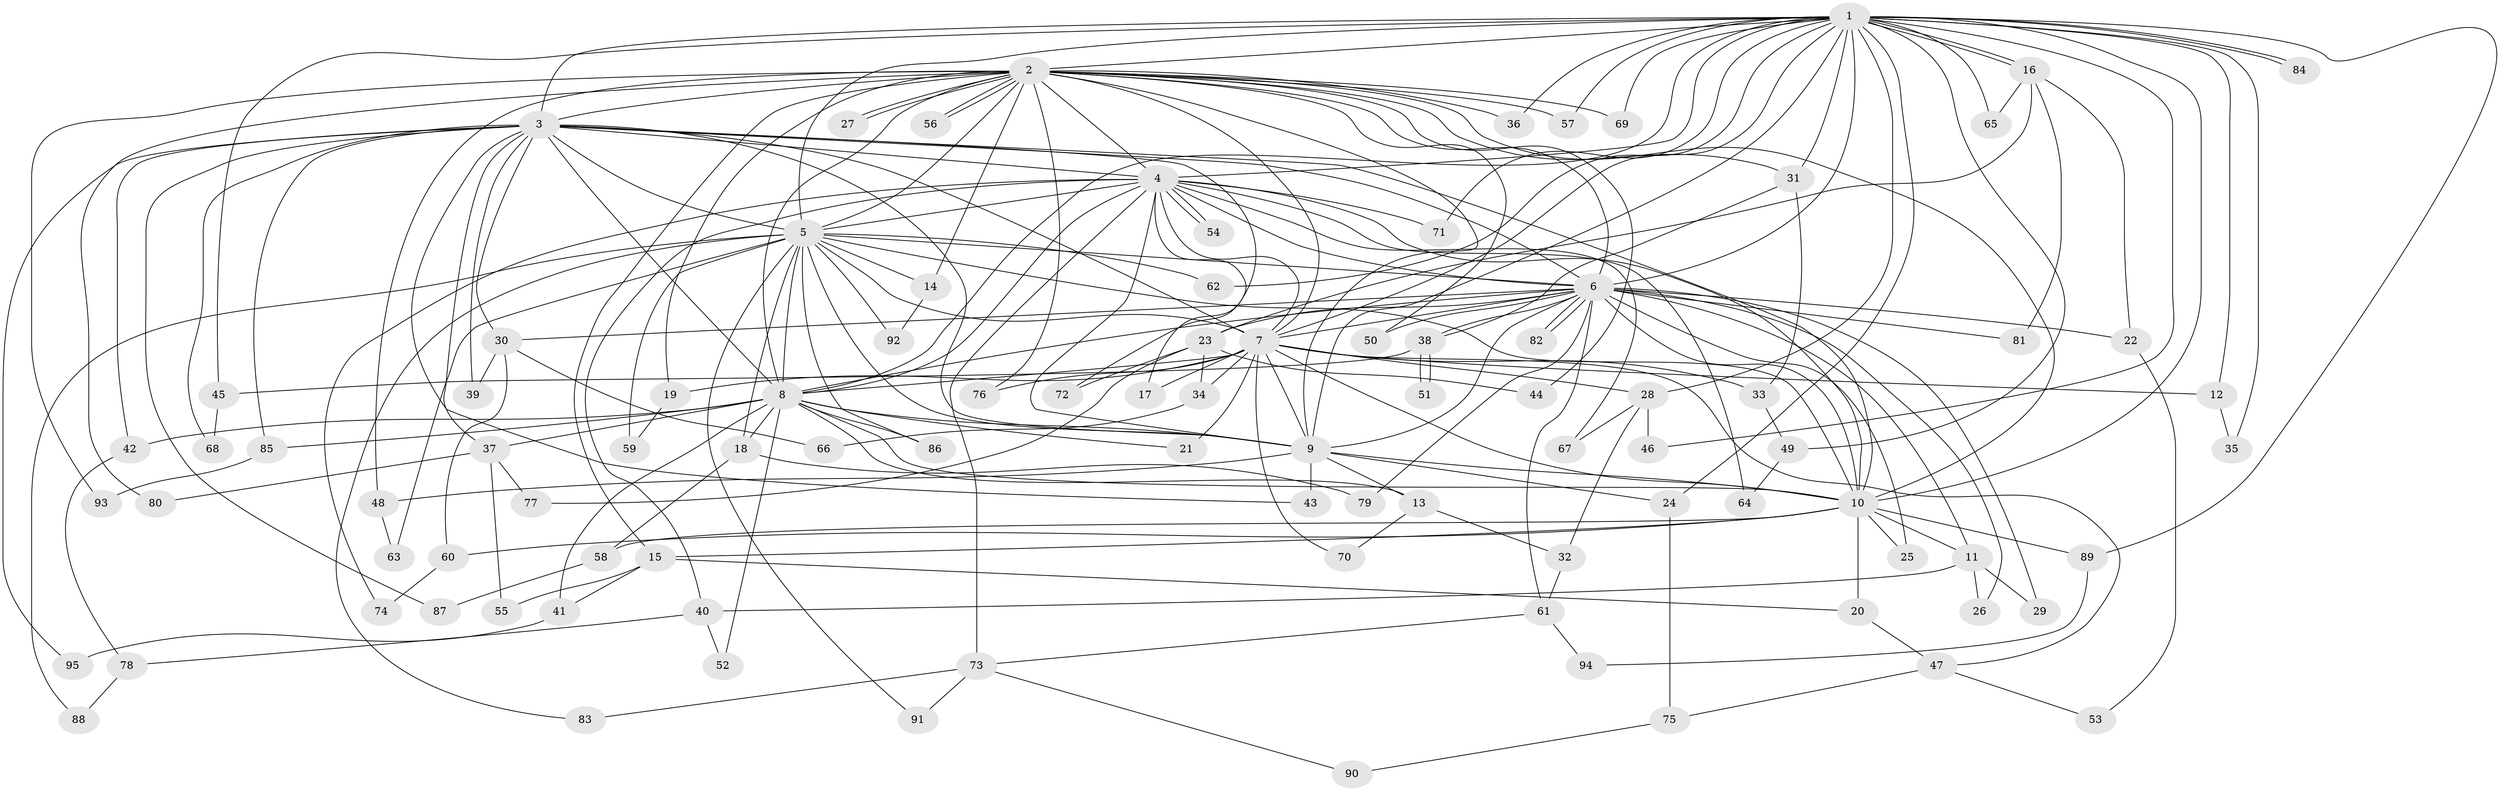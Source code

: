 // coarse degree distribution, {34: 0.014705882352941176, 22: 0.014705882352941176, 15: 0.014705882352941176, 17: 0.014705882352941176, 24: 0.014705882352941176, 19: 0.029411764705882353, 12: 0.014705882352941176, 16: 0.014705882352941176, 5: 0.08823529411764706, 2: 0.5294117647058824, 4: 0.04411764705882353, 7: 0.014705882352941176, 3: 0.16176470588235295, 6: 0.029411764705882353}
// Generated by graph-tools (version 1.1) at 2025/23/03/03/25 07:23:48]
// undirected, 95 vertices, 215 edges
graph export_dot {
graph [start="1"]
  node [color=gray90,style=filled];
  1;
  2;
  3;
  4;
  5;
  6;
  7;
  8;
  9;
  10;
  11;
  12;
  13;
  14;
  15;
  16;
  17;
  18;
  19;
  20;
  21;
  22;
  23;
  24;
  25;
  26;
  27;
  28;
  29;
  30;
  31;
  32;
  33;
  34;
  35;
  36;
  37;
  38;
  39;
  40;
  41;
  42;
  43;
  44;
  45;
  46;
  47;
  48;
  49;
  50;
  51;
  52;
  53;
  54;
  55;
  56;
  57;
  58;
  59;
  60;
  61;
  62;
  63;
  64;
  65;
  66;
  67;
  68;
  69;
  70;
  71;
  72;
  73;
  74;
  75;
  76;
  77;
  78;
  79;
  80;
  81;
  82;
  83;
  84;
  85;
  86;
  87;
  88;
  89;
  90;
  91;
  92;
  93;
  94;
  95;
  1 -- 2;
  1 -- 3;
  1 -- 4;
  1 -- 5;
  1 -- 6;
  1 -- 7;
  1 -- 8;
  1 -- 9;
  1 -- 10;
  1 -- 12;
  1 -- 16;
  1 -- 16;
  1 -- 24;
  1 -- 28;
  1 -- 31;
  1 -- 35;
  1 -- 36;
  1 -- 45;
  1 -- 46;
  1 -- 49;
  1 -- 57;
  1 -- 62;
  1 -- 65;
  1 -- 69;
  1 -- 71;
  1 -- 84;
  1 -- 84;
  1 -- 89;
  2 -- 3;
  2 -- 4;
  2 -- 5;
  2 -- 6;
  2 -- 7;
  2 -- 8;
  2 -- 9;
  2 -- 10;
  2 -- 14;
  2 -- 15;
  2 -- 19;
  2 -- 27;
  2 -- 27;
  2 -- 31;
  2 -- 36;
  2 -- 44;
  2 -- 48;
  2 -- 50;
  2 -- 56;
  2 -- 56;
  2 -- 57;
  2 -- 69;
  2 -- 76;
  2 -- 80;
  2 -- 93;
  3 -- 4;
  3 -- 5;
  3 -- 6;
  3 -- 7;
  3 -- 8;
  3 -- 9;
  3 -- 10;
  3 -- 30;
  3 -- 37;
  3 -- 39;
  3 -- 42;
  3 -- 43;
  3 -- 68;
  3 -- 72;
  3 -- 85;
  3 -- 87;
  3 -- 95;
  4 -- 5;
  4 -- 6;
  4 -- 7;
  4 -- 8;
  4 -- 9;
  4 -- 10;
  4 -- 17;
  4 -- 40;
  4 -- 54;
  4 -- 54;
  4 -- 64;
  4 -- 67;
  4 -- 71;
  4 -- 73;
  4 -- 74;
  5 -- 6;
  5 -- 7;
  5 -- 8;
  5 -- 9;
  5 -- 10;
  5 -- 14;
  5 -- 18;
  5 -- 59;
  5 -- 62;
  5 -- 63;
  5 -- 83;
  5 -- 86;
  5 -- 88;
  5 -- 91;
  5 -- 92;
  6 -- 7;
  6 -- 8;
  6 -- 9;
  6 -- 10;
  6 -- 11;
  6 -- 22;
  6 -- 23;
  6 -- 25;
  6 -- 26;
  6 -- 29;
  6 -- 30;
  6 -- 38;
  6 -- 50;
  6 -- 61;
  6 -- 79;
  6 -- 81;
  6 -- 82;
  6 -- 82;
  7 -- 8;
  7 -- 9;
  7 -- 10;
  7 -- 12;
  7 -- 17;
  7 -- 19;
  7 -- 21;
  7 -- 28;
  7 -- 33;
  7 -- 34;
  7 -- 47;
  7 -- 70;
  7 -- 76;
  8 -- 9;
  8 -- 10;
  8 -- 13;
  8 -- 18;
  8 -- 21;
  8 -- 37;
  8 -- 41;
  8 -- 42;
  8 -- 52;
  8 -- 85;
  8 -- 86;
  9 -- 10;
  9 -- 13;
  9 -- 24;
  9 -- 43;
  9 -- 48;
  10 -- 11;
  10 -- 15;
  10 -- 20;
  10 -- 25;
  10 -- 58;
  10 -- 60;
  10 -- 89;
  11 -- 26;
  11 -- 29;
  11 -- 40;
  12 -- 35;
  13 -- 32;
  13 -- 70;
  14 -- 92;
  15 -- 20;
  15 -- 41;
  15 -- 55;
  16 -- 22;
  16 -- 23;
  16 -- 65;
  16 -- 81;
  18 -- 58;
  18 -- 79;
  19 -- 59;
  20 -- 47;
  22 -- 53;
  23 -- 34;
  23 -- 44;
  23 -- 72;
  23 -- 77;
  24 -- 75;
  28 -- 32;
  28 -- 46;
  28 -- 67;
  30 -- 39;
  30 -- 60;
  30 -- 66;
  31 -- 33;
  31 -- 38;
  32 -- 61;
  33 -- 49;
  34 -- 66;
  37 -- 55;
  37 -- 77;
  37 -- 80;
  38 -- 45;
  38 -- 51;
  38 -- 51;
  40 -- 52;
  40 -- 78;
  41 -- 95;
  42 -- 78;
  45 -- 68;
  47 -- 53;
  47 -- 75;
  48 -- 63;
  49 -- 64;
  58 -- 87;
  60 -- 74;
  61 -- 73;
  61 -- 94;
  73 -- 83;
  73 -- 90;
  73 -- 91;
  75 -- 90;
  78 -- 88;
  85 -- 93;
  89 -- 94;
}
